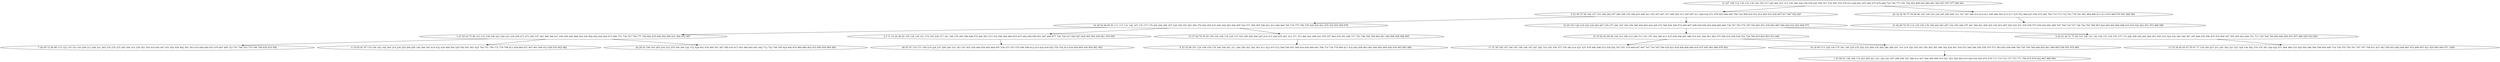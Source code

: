 digraph true_tree {
	"0" -> "1"
	"1" -> "2"
	"1" -> "3"
	"3" -> "4"
	"2" -> "5"
	"5" -> "6"
	"5" -> "7"
	"0" -> "8"
	"2" -> "9"
	"3" -> "10"
	"4" -> "11"
	"10" -> "12"
	"9" -> "13"
	"8" -> "14"
	"4" -> "15"
	"15" -> "16"
	"2" -> "17"
	"17" -> "18"
	"5" -> "19"
	"0" [label="12 107 109 112 130 132 139 192 195 217 220 264 272 315 339 366 426 430 476 493 509 527 532 565 576 578 613 620 641 657 662 675 676 688 724 740 773 791 792 805 808 843 882 891 893 927 957 977 990 991"];
	"1" [label="9 23 56 57 58 106 127 153 169 249 257 296 309 335 399 403 408 441 453 457 467 477 499 502 511 545 597 611 628 632 671 678 683 684 685 706 722 809 810 812 814 829 833 836 857 917 947 952 997"];
	"2" [label="16 38 54 68 85 93 111 117 131 142 167 170 177 179 202 260 289 307 328 329 353 363 369 376 402 405 433 440 442 483 494 495 522 571 588 595 596 621 631 640 694 705 735 775 786 795 826 839 841 876 934 953 958 979"];
	"3" [label="10 29 103 126 218 222 230 263 267 276 277 282 347 349 356 390 400 404 424 429 473 506 544 569 572 606 607 608 639 650 664 668 686 698 739 747 750 774 787 793 803 851 878 883 887 906 926 932 943 948 975"];
	"4" [label="33 35 82 83 88 99 160 161 188 212 246 313 333 351 364 380 413 415 436 458 481 486 519 541 560 561 562 575 589 633 636 638 702 729 780 819 825 903 914 949"];
	"5" [label="3 27 45 63 73 89 123 133 158 186 223 228 233 239 256 271 273 300 337 383 384 396 417 445 450 462 488 524 530 582 602 622 626 673 680 731 736 757 758 777 782 802 835 848 852 909 931 964 972 987"];
	"6" [label="7 46 49 72 94 98 115 122 135 152 163 208 213 248 251 265 270 274 275 295 308 314 338 352 354 418 444 447 451 452 454 482 581 593 614 646 649 653 670 687 695 723 741 746 763 770 790 794 830 874 956"];
	"7" [label="4 19 65 81 97 119 156 162 182 204 214 234 254 268 285 344 360 393 416 432 439 468 504 529 550 591 601 625 744 751 756 772 776 796 813 838 860 871 897 901 904 912 929 935 962 982"];
	"8" [label="20 32 36 50 75 78 86 96 104 149 191 236 245 259 266 311 327 387 389 410 419 431 449 466 505 515 517 535 552 568 627 654 672 682 709 710 715 732 743 778 781 801 868 890 911 913 919 969 970 981 989 999"];
	"9" [label="2 5 11 14 24 48 92 105 125 136 141 172 193 238 317 341 348 379 395 398 448 472 492 503 513 534 556 566 600 618 637 642 658 659 661 667 669 677 720 726 817 820 827 828 905 908 939 941 976 985"];
	"10" [label="6 22 41 42 51 71 84 116 120 121 143 144 151 154 155 157 173 226 258 292 293 294 301 305 318 324 334 340 346 367 397 406 455 456 475 479 500 507 587 605 623 648 701 711 725 764 784 800 846 854 873 877 888 925 933 959"];
	"11" [label="17 31 59 140 147 166 187 190 196 197 247 262 316 355 358 377 378 382 414 421 437 478 490 508 514 538 542 547 551 579 609 647 697 707 730 765 766 818 823 834 858 866 869 918 937 945 963 966 978 993"];
	"12" [label="13 18 34 40 44 47 55 67 77 134 164 227 231 281 302 321 323 326 336 362 370 374 391 420 422 471 484 489 510 526 584 586 594 599 604 690 716 738 755 759 761 767 797 799 831 837 847 850 853 862 864 867 872 899 907 921 924 944 946 971 1000"];
	"13" [label="66 87 91 110 171 199 219 224 237 280 290 331 343 357 407 438 446 459 465 469 497 536 537 553 574 590 598 612 615 624 634 652 754 762 815 816 859 894 936 954 961 992"];
	"14" [label="21 62 69 74 79 114 145 159 178 198 240 283 287 332 359 368 375 381 394 401 409 425 435 463 487 520 525 531 539 559 577 655 663 681 689 703 704 718 727 728 742 783 788 807 822 845 865 884 898 910 916 922 923 951 973 996 998"];
	"15" [label="30 39 90 113 128 138 175 181 185 225 235 252 253 269 278 284 286 288 291 310 319 320 330 345 350 365 385 386 392 434 491 518 533 540 546 554 558 570 573 583 603 656 696 700 745 749 760 849 855 861 889 895 938 955 974 980"];
	"16" [label="1 53 60 61 146 168 174 203 209 221 241 242 243 297 298 299 325 388 412 427 464 485 496 516 521 523 528 592 619 629 630 645 674 679 713 719 733 737 753 771 789 875 879 942 967 988 994"];
	"17" [label="15 37 64 70 76 95 100 102 108 118 129 137 165 189 200 206 207 210 215 229 255 261 312 371 373 460 461 498 543 555 557 564 635 651 699 717 721 748 769 798 804 821 844 896 928 968 995"];
	"18" [label="8 25 52 80 101 124 148 150 176 184 194 201 211 244 250 303 342 361 411 423 474 512 548 549 563 580 616 644 666 693 708 714 734 779 806 811 832 842 856 863 881 885 892 900 920 930 965 983 986"];
	"19" [label="26 28 43 180 183 205 216 232 279 304 306 322 372 428 443 470 480 501 567 585 610 617 643 660 665 691 692 712 752 768 785 824 840 870 880 886 902 915 940 950 960 984"];
}

